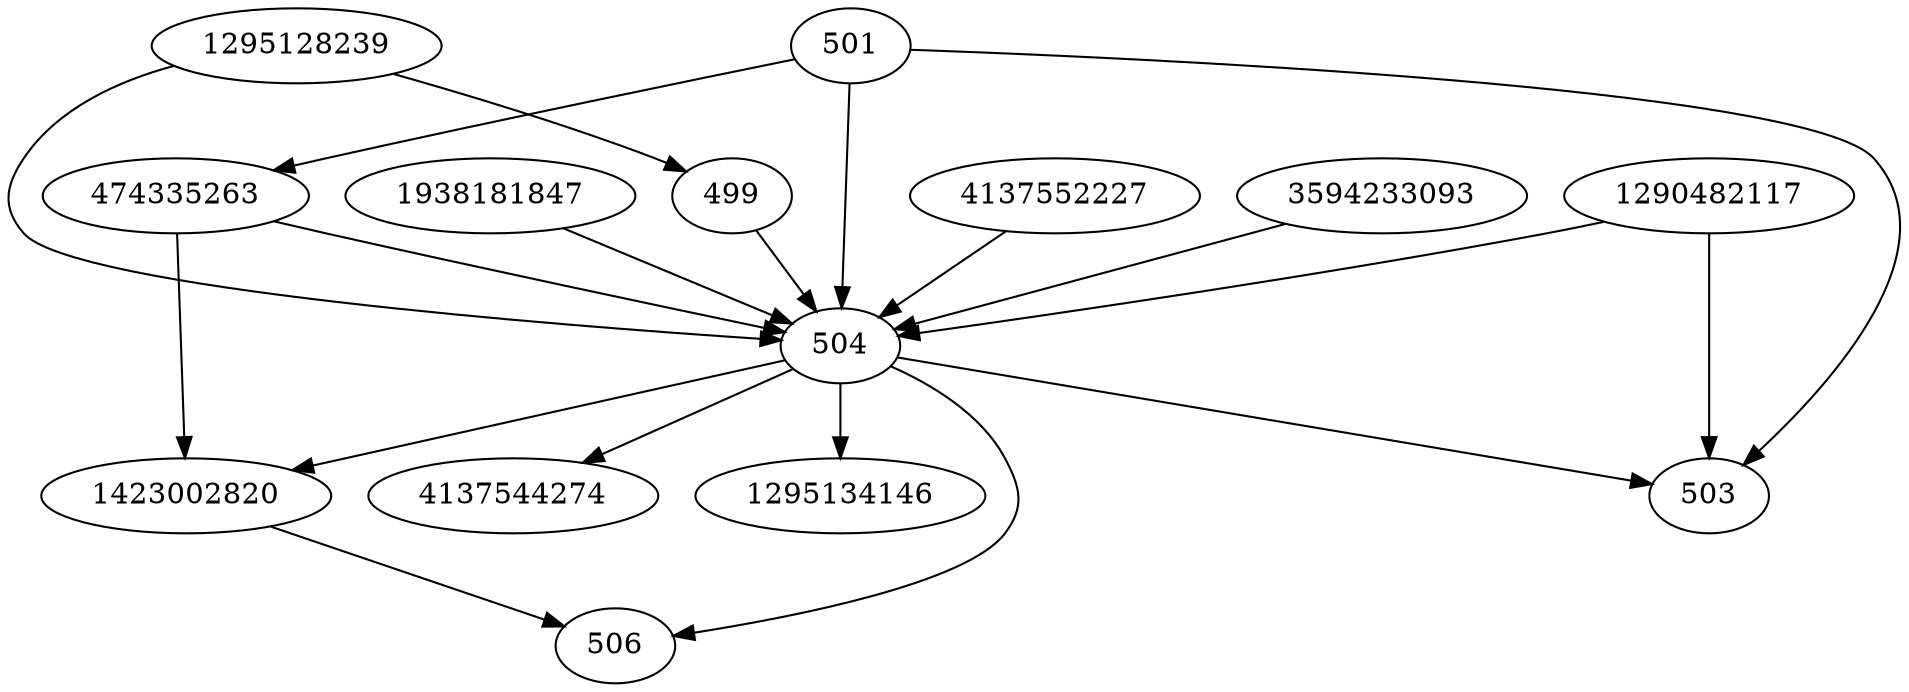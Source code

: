 strict digraph  {
1295134146;
4137552227;
1423002820;
3594233093;
1290482117;
1938181847;
1295128239;
4137544274;
499;
501;
503;
504;
506;
474335263;
4137552227 -> 504;
1423002820 -> 506;
3594233093 -> 504;
1290482117 -> 503;
1290482117 -> 504;
1938181847 -> 504;
1295128239 -> 499;
1295128239 -> 504;
499 -> 504;
501 -> 503;
501 -> 474335263;
501 -> 504;
504 -> 503;
504 -> 1423002820;
504 -> 506;
504 -> 4137544274;
504 -> 1295134146;
474335263 -> 504;
474335263 -> 1423002820;
}
